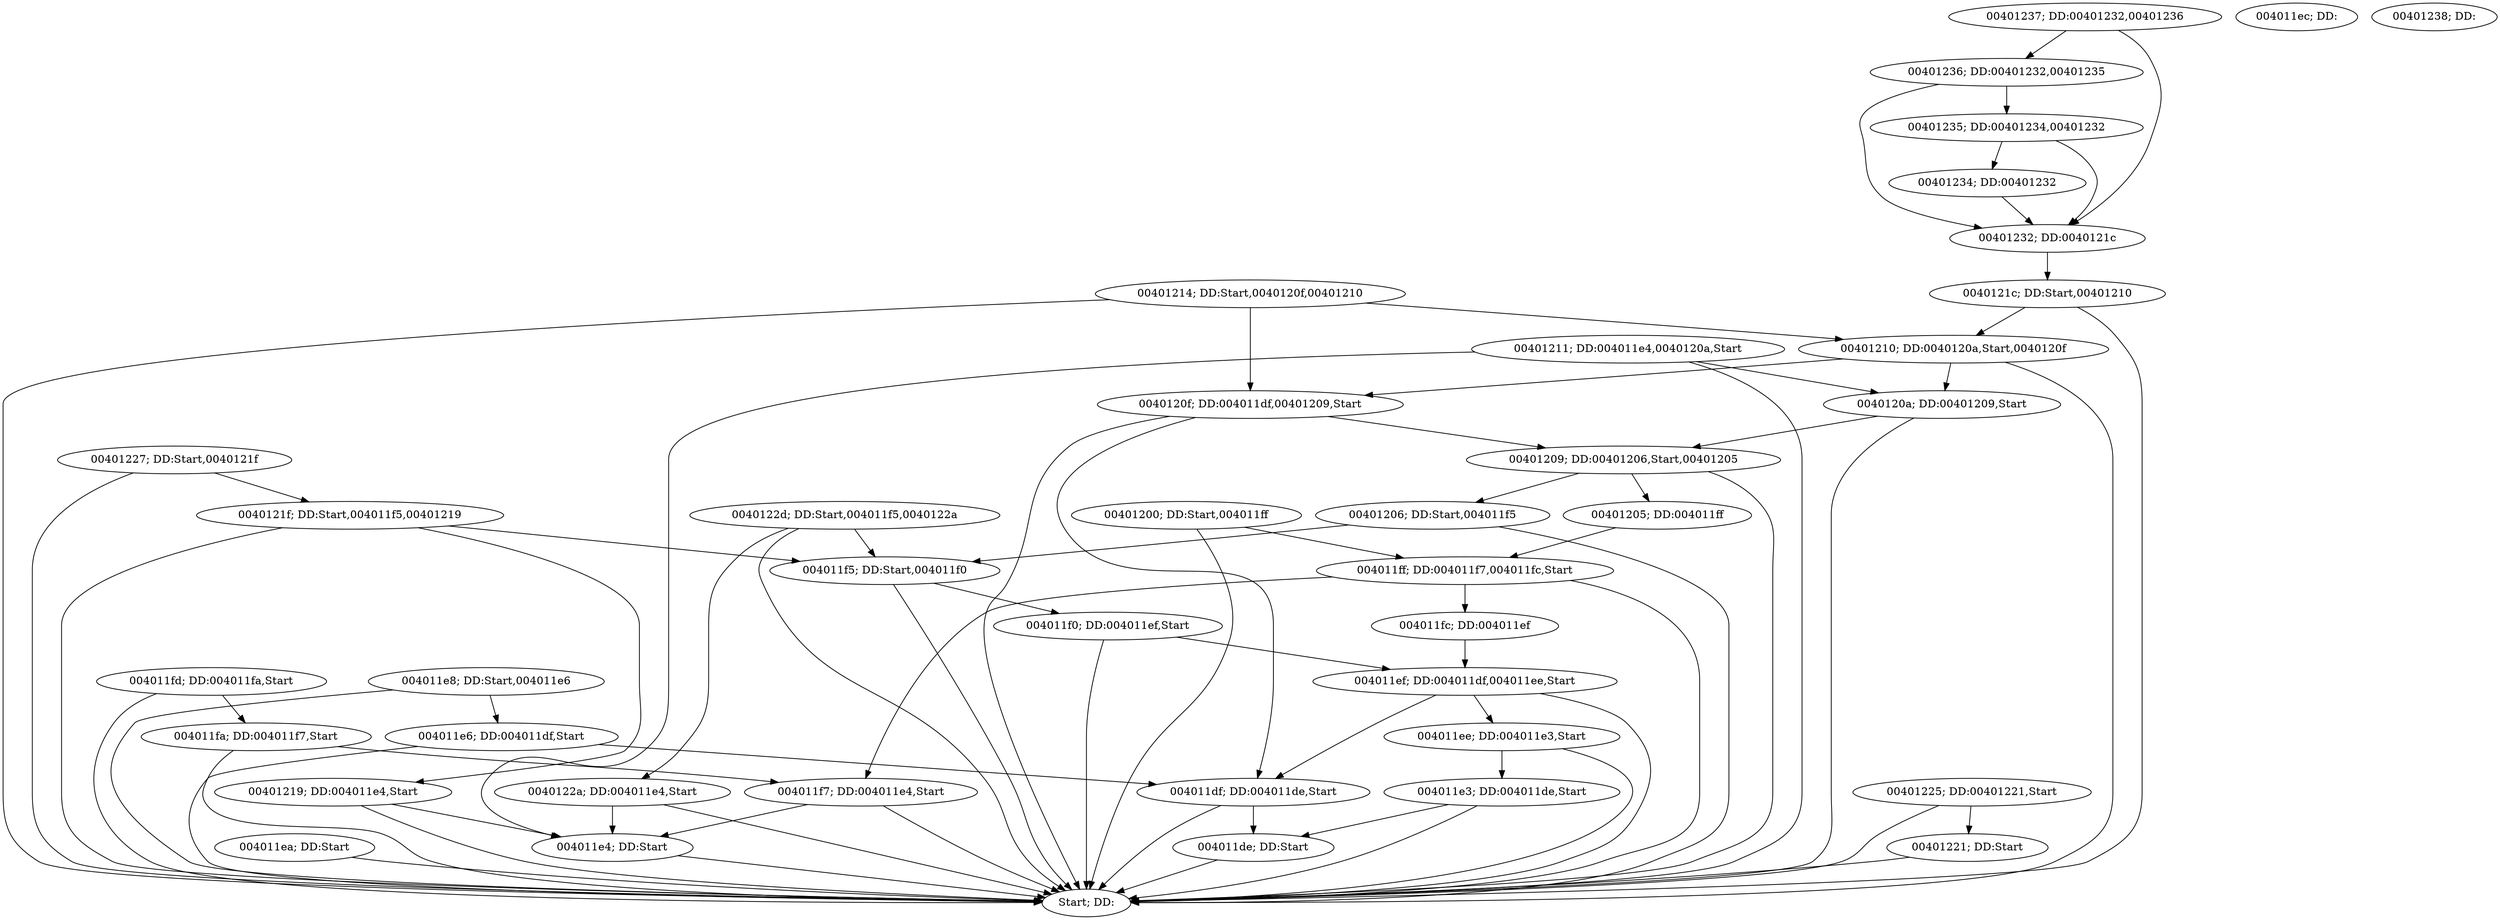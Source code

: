 digraph {
	n0 [label="Start; DD:"]
	n1 [label="004011de; DD:Start"]
	n2 [label="004011df; DD:004011de,Start"]
	n3 [label="004011e3; DD:004011de,Start"]
	n4 [label="004011e4; DD:Start"]
	n5 [label="004011e6; DD:004011df,Start"]
	n6 [label="004011e8; DD:Start,004011e6"]
	n7 [label="004011ea; DD:Start"]
	n8 [label="004011ec; DD:"]
	n9 [label="004011ee; DD:004011e3,Start"]
	n10 [label="004011ef; DD:004011df,004011ee,Start"]
	n11 [label="004011f0; DD:004011ef,Start"]
	n12 [label="004011f5; DD:Start,004011f0"]
	n13 [label="004011f7; DD:004011e4,Start"]
	n14 [label="004011fa; DD:004011f7,Start"]
	n15 [label="004011fc; DD:004011ef"]
	n16 [label="004011fd; DD:004011fa,Start"]
	n17 [label="004011ff; DD:004011f7,004011fc,Start"]
	n18 [label="00401200; DD:Start,004011ff"]
	n19 [label="00401205; DD:004011ff"]
	n20 [label="00401206; DD:Start,004011f5"]
	n21 [label="00401209; DD:00401206,Start,00401205"]
	n22 [label="0040120a; DD:00401209,Start"]
	n23 [label="0040120f; DD:004011df,00401209,Start"]
	n24 [label="00401210; DD:0040120a,Start,0040120f"]
	n25 [label="00401211; DD:004011e4,0040120a,Start"]
	n26 [label="00401214; DD:Start,0040120f,00401210"]
	n27 [label="00401219; DD:004011e4,Start"]
	n28 [label="0040121c; DD:Start,00401210"]
	n29 [label="0040121f; DD:Start,004011f5,00401219"]
	n30 [label="00401221; DD:Start"]
	n31 [label="00401225; DD:00401221,Start"]
	n32 [label="00401227; DD:Start,0040121f"]
	n33 [label="0040122a; DD:004011e4,Start"]
	n34 [label="0040122d; DD:Start,004011f5,0040122a"]
	n35 [label="00401232; DD:0040121c"]
	n36 [label="00401234; DD:00401232"]
	n37 [label="00401235; DD:00401234,00401232"]
	n38 [label="00401236; DD:00401232,00401235"]
	n39 [label="00401237; DD:00401232,00401236"]
	n40 [label="00401238; DD:"]

	n1 -> n0
	n2 -> n0
	n3 -> n0
	n4 -> n0
	n5 -> n0
	n6 -> n0
	n7 -> n0
	n9 -> n0
	n10 -> n0
	n11 -> n0
	n11 -> n10
	n12 -> n0
	n13 -> n0
	n14 -> n0
	n16 -> n0
	n17 -> n0
	n18 -> n0
	n18 -> n17
	n20 -> n0
	n21 -> n0
	n22 -> n0
	n22 -> n21
	n23 -> n0
	n24 -> n0
	n25 -> n0
	n26 -> n0
	n26 -> n24
	n26 -> n23
	n27 -> n0
	n28 -> n0
	n29 -> n0
	n30 -> n0
	n31 -> n0
	n32 -> n0
	n33 -> n0
	n34 -> n0
	n2 -> n1
	n3 -> n1
	n5 -> n2
	n6 -> n5
	n9 -> n3
	n10 -> n9
	n10 -> n2
	n12 -> n11
	n13 -> n4
	n14 -> n13
	n15 -> n10
	n16 -> n14
	n17 -> n13
	n17 -> n15
	n19 -> n17
	n20 -> n12
	n21 -> n20
	n21 -> n19
	n23 -> n21
	n23 -> n2
	n24 -> n22
	n24 -> n23
	n25 -> n4
	n25 -> n22
	n27 -> n4
	n28 -> n24
	n29 -> n12
	n29 -> n27
	n31 -> n30
	n32 -> n29
	n33 -> n4
	n34 -> n12
	n34 -> n33
	n35 -> n28
	n36 -> n35
	n37 -> n36
	n37 -> n35
	n38 -> n37
	n38 -> n35
	n39 -> n38
	n39 -> n35

}